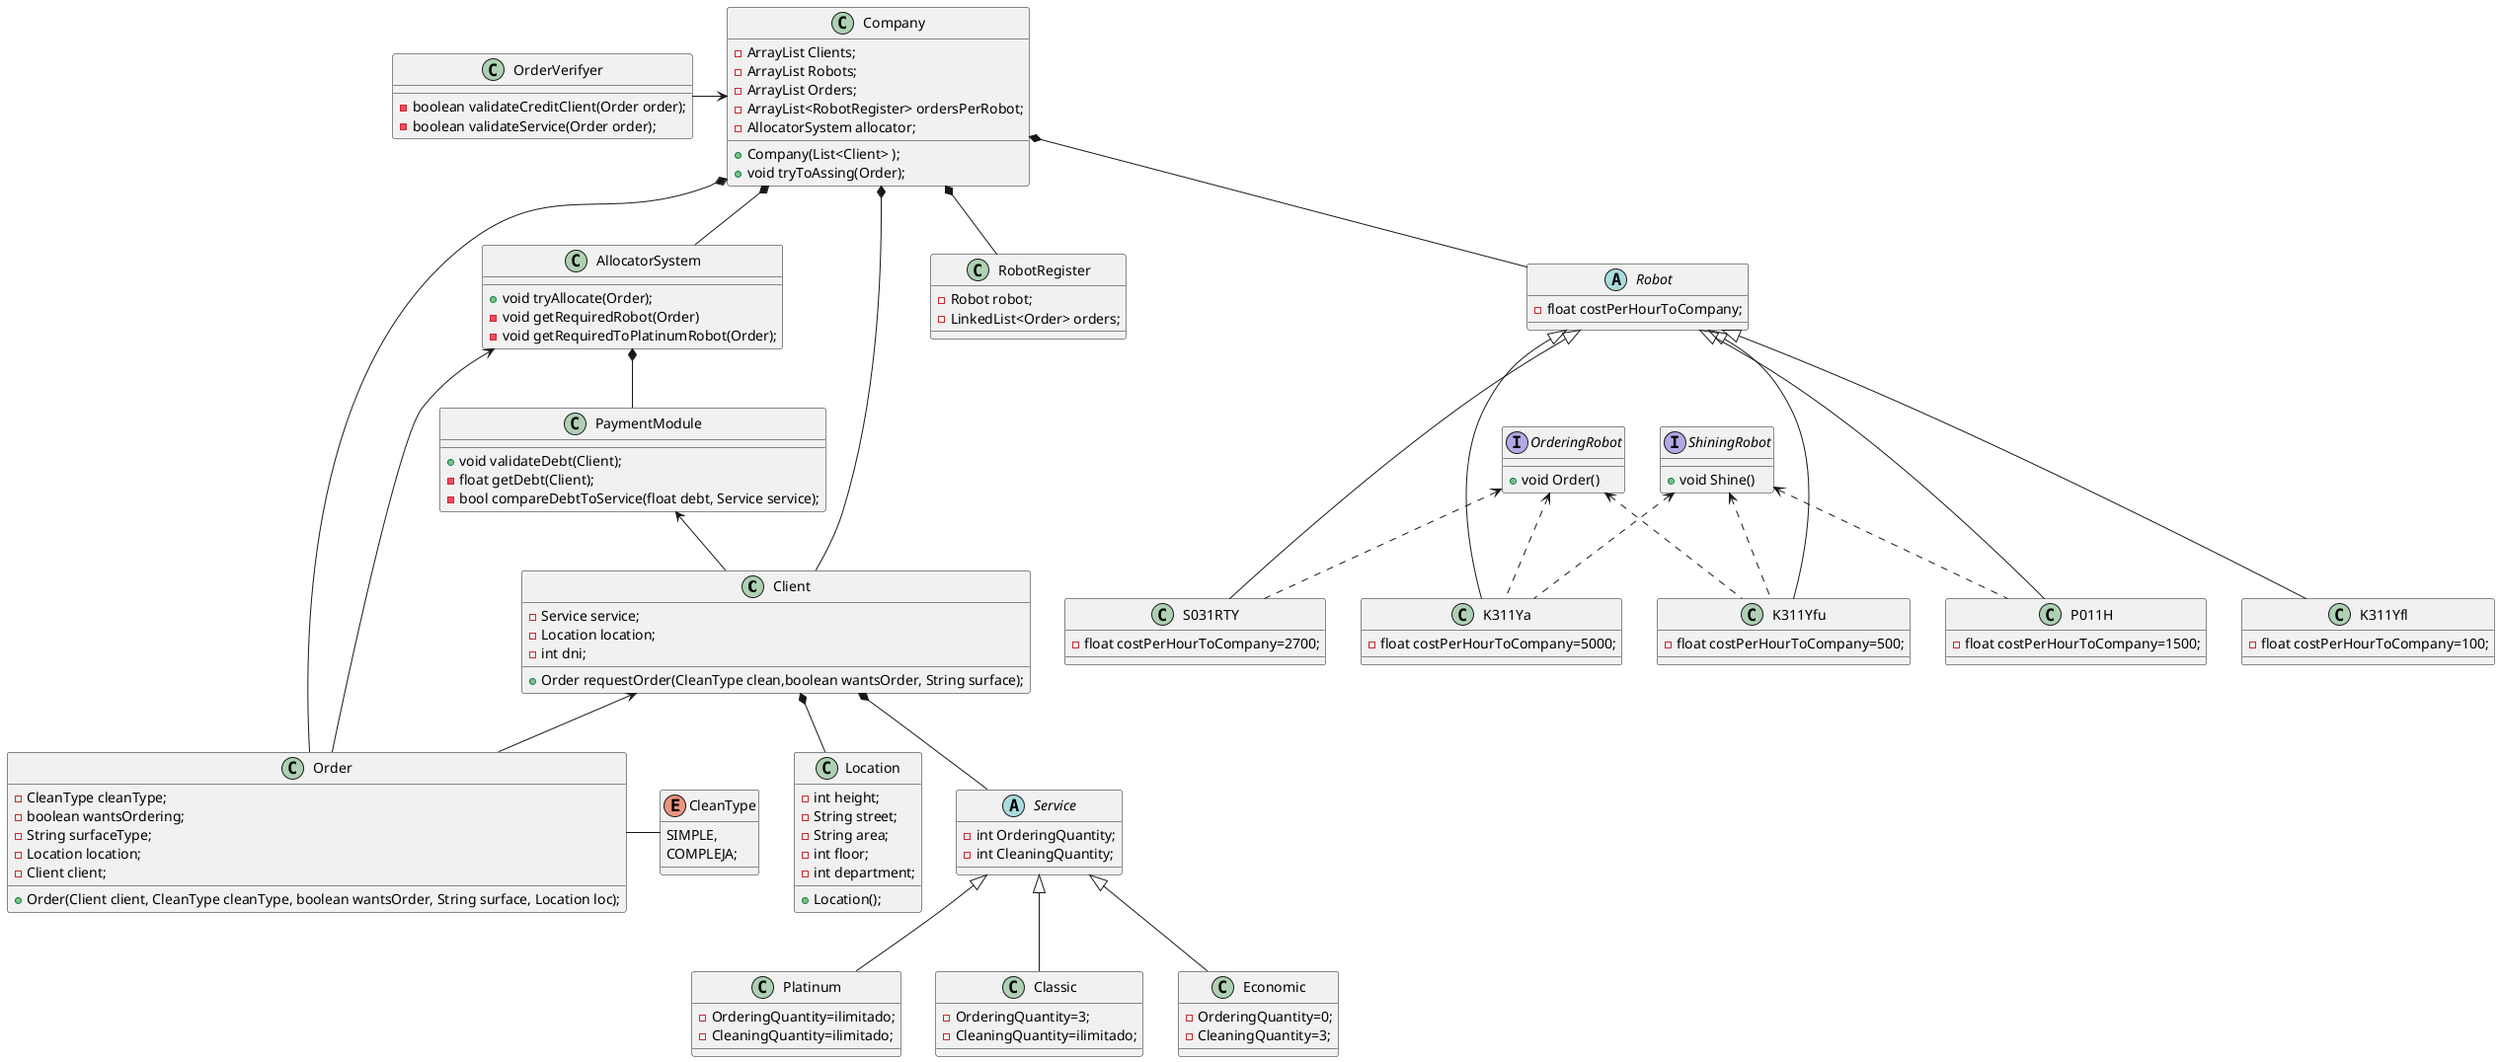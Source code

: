@startuml
'https://plantuml.com/class-diagram

class Client {
    - Service service;
    - Location location;
    - int dni;

    + Order requestOrder(CleanType clean,boolean wantsOrder, String surface);
}

class Location{
    - int height;
    - String street;
    - String area;
    - int floor;
    - int department;
    + Location();
}

class RobotRegister{
    - Robot robot;
    - LinkedList<Order> orders;
}

abstract Robot{
    - float costPerHourToCompany;
}
class S031RTY{
    - float costPerHourToCompany=2700;
}
class K311Yfu{
    - float costPerHourToCompany=500;
}
class P011H{
    - float costPerHourToCompany=1500;
}
class K311Ya{
    - float costPerHourToCompany=5000;
}
class K311Yfl{
    - float costPerHourToCompany=100;
}

interface OrderingRobot{
    + void Order()
}
interface ShiningRobot{
    + void Shine()
}

abstract Service{
    - int OrderingQuantity;
    - int CleaningQuantity;
}
class Platinum{
    - OrderingQuantity=ilimitado;
    - CleaningQuantity=ilimitado;
}
class Classic{
    - OrderingQuantity=3;
    - CleaningQuantity=ilimitado;
}

class Economic{
    - OrderingQuantity=0;
    - CleaningQuantity=3;
}

class Company{
    - ArrayList Clients;
    - ArrayList Robots;
    - ArrayList Orders;
    - ArrayList<RobotRegister> ordersPerRobot;
    - AllocatorSystem allocator;
    + Company(List<Client> );
    + void tryToAssing(Order);
}

class Order{
    - CleanType cleanType;
    - boolean wantsOrdering;
    - String surfaceType;
    - Location location;
    - Client client;

    + Order(Client client, CleanType cleanType, boolean wantsOrder, String surface, Location loc);
}
enum CleanType{
    SIMPLE,
    COMPLEJA;
}

class AllocatorSystem{
    + void tryAllocate(Order);
    - void getRequiredRobot(Order)
    - void getRequiredToPlatinumRobot(Order);
}

class OrderVerifyer{
    - boolean validateCreditClient(Order order);
    - boolean validateService(Order order);
}

class PaymentModule{
    + void validateDebt(Client);
    - float getDebt(Client);
    - bool compareDebtToService(float debt, Service service);
}


AllocatorSystem*--PaymentModule
PaymentModule<--Client
Service <|-- Platinum
Service <|-- Classic
Service <|-- Economic

Company *-- AllocatorSystem
Company*-- Robot
Company *-- Client
Company *-- Order
Company *-- RobotRegister
Company <-left- OrderVerifyer

Robot <|--- K311Yfl
Robot <|--- K311Yfu
Robot <|--- P011H
Robot <|--- K311Ya
Robot <|--- S031RTY

ShiningRobot <.. K311Yfu
ShiningRobot <.. P011H
ShiningRobot <.. K311Ya
OrderingRobot <.. K311Yfu
OrderingRobot <.. K311Ya
OrderingRobot <.. S031RTY

Client *-- Service
Client *-- Location

Order- CleanType
Client<--Order
AllocatorSystem <-- Order
@enduml